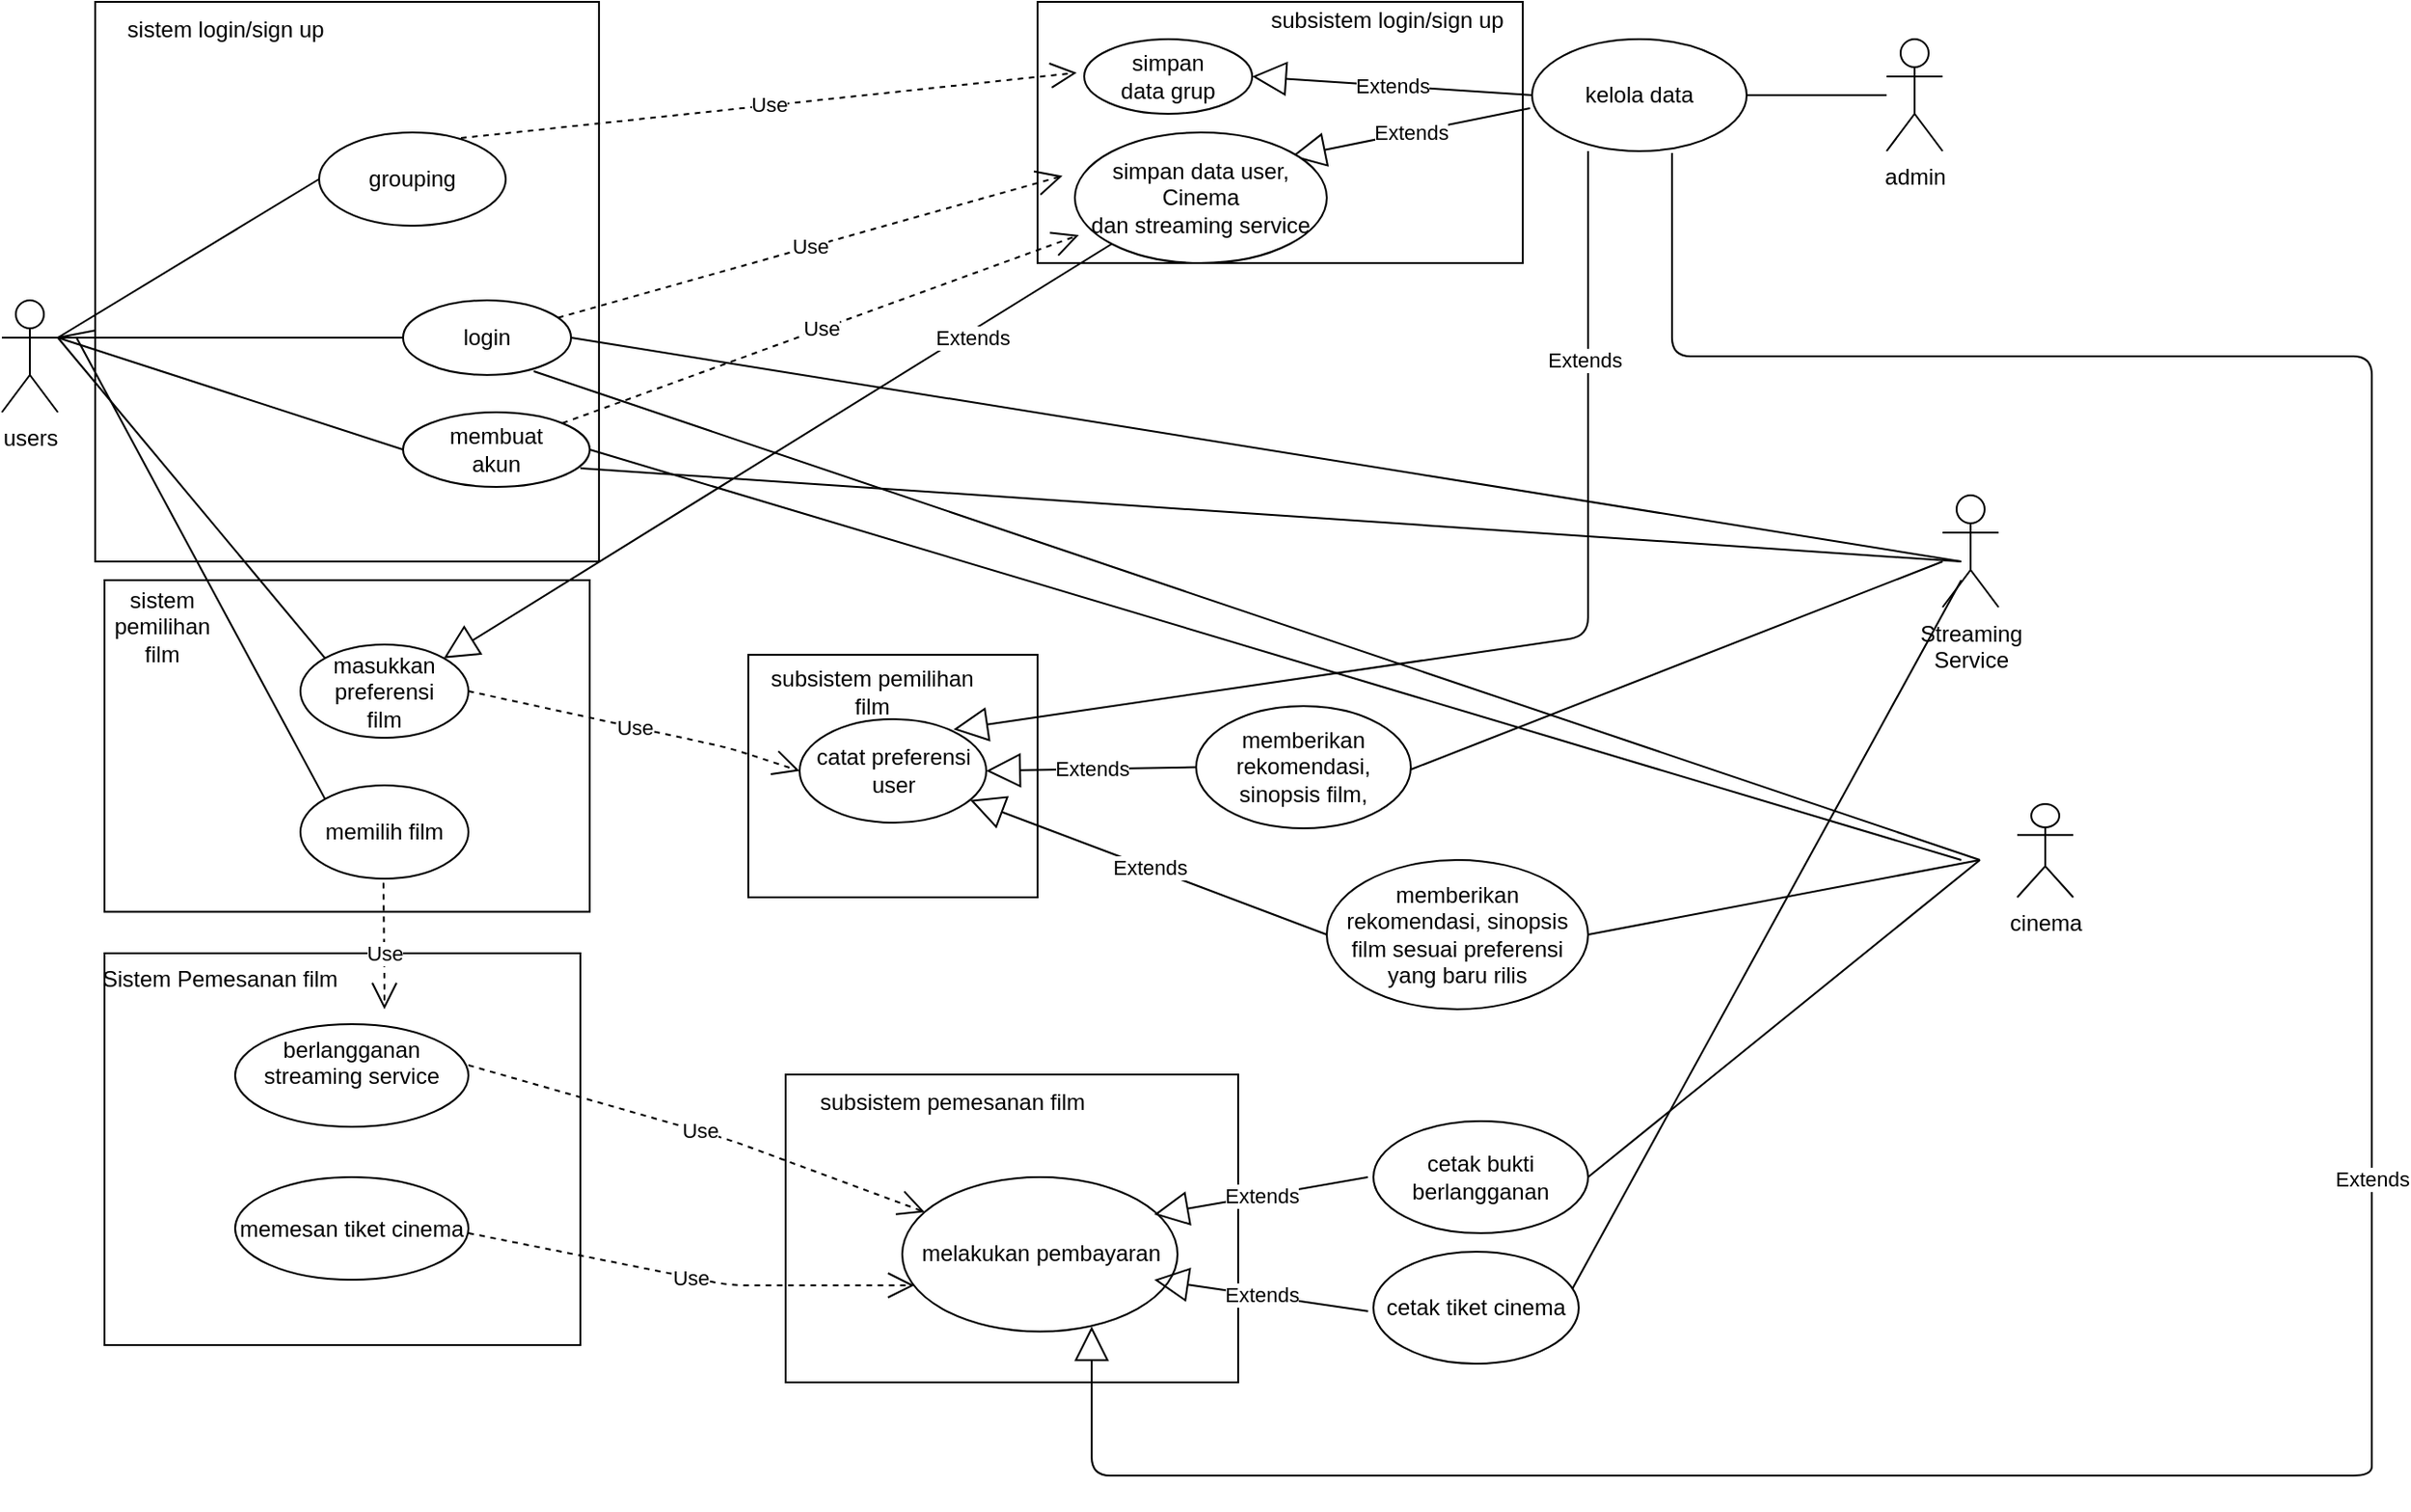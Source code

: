 <mxfile version="14.6.9" type="device" pages="2"><diagram id="-fPucjShoRON6gbRqWF9" name="Page-1"><mxGraphModel dx="1210" dy="608" grid="1" gridSize="10" guides="1" tooltips="1" connect="1" arrows="1" fold="1" page="1" pageScale="1" pageWidth="4681" pageHeight="3300" background="#ffffff" math="0" shadow="0"><root><mxCell id="0"/><mxCell id="1" parent="0"/><mxCell id="y4eWcsM2fnjo9zmoacqh-1" value="users" style="shape=umlActor;verticalLabelPosition=bottom;verticalAlign=top;html=1;outlineConnect=0;" parent="1" vertex="1"><mxGeometry x="380" y="490" width="30" height="60" as="geometry"/></mxCell><mxCell id="y4eWcsM2fnjo9zmoacqh-2" value="" style="rounded=0;whiteSpace=wrap;html=1;" parent="1" vertex="1"><mxGeometry x="430" y="330" width="270" height="300" as="geometry"/></mxCell><mxCell id="y4eWcsM2fnjo9zmoacqh-3" value="sistem login/sign up" style="text;html=1;strokeColor=none;fillColor=none;align=center;verticalAlign=middle;whiteSpace=wrap;rounded=0;" parent="1" vertex="1"><mxGeometry x="430" y="340" width="140" height="10" as="geometry"/></mxCell><mxCell id="y4eWcsM2fnjo9zmoacqh-6" value="login" style="ellipse;whiteSpace=wrap;html=1;" parent="1" vertex="1"><mxGeometry x="595" y="490" width="90" height="40" as="geometry"/></mxCell><mxCell id="y4eWcsM2fnjo9zmoacqh-8" value="&lt;div&gt;membuat &lt;br&gt;&lt;/div&gt;&lt;div&gt;akun&lt;br&gt;&lt;/div&gt;" style="ellipse;whiteSpace=wrap;html=1;" parent="1" vertex="1"><mxGeometry x="595" y="550" width="100" height="40" as="geometry"/></mxCell><mxCell id="y4eWcsM2fnjo9zmoacqh-14" value="" style="endArrow=none;html=1;exitX=1;exitY=0.333;exitDx=0;exitDy=0;exitPerimeter=0;entryX=0;entryY=0.5;entryDx=0;entryDy=0;" parent="1" source="y4eWcsM2fnjo9zmoacqh-1" target="y4eWcsM2fnjo9zmoacqh-6" edge="1"><mxGeometry width="50" height="50" relative="1" as="geometry"><mxPoint x="540" y="500" as="sourcePoint"/><mxPoint x="590" y="450" as="targetPoint"/></mxGeometry></mxCell><mxCell id="y4eWcsM2fnjo9zmoacqh-16" value="" style="endArrow=none;html=1;entryX=0;entryY=0.5;entryDx=0;entryDy=0;" parent="1" target="y4eWcsM2fnjo9zmoacqh-8" edge="1"><mxGeometry width="50" height="50" relative="1" as="geometry"><mxPoint x="410" y="510" as="sourcePoint"/><mxPoint x="600" y="510" as="targetPoint"/></mxGeometry></mxCell><mxCell id="y4eWcsM2fnjo9zmoacqh-20" value="" style="rounded=0;whiteSpace=wrap;html=1;" parent="1" vertex="1"><mxGeometry x="935" y="330" width="260" height="140" as="geometry"/></mxCell><mxCell id="y4eWcsM2fnjo9zmoacqh-23" value="Use" style="endArrow=open;endSize=12;dashed=1;html=1;entryX=0.025;entryY=0.333;entryDx=0;entryDy=0;entryPerimeter=0;" parent="1" source="y4eWcsM2fnjo9zmoacqh-6" edge="1"><mxGeometry width="160" relative="1" as="geometry"><mxPoint x="680" y="430" as="sourcePoint"/><mxPoint x="948.375" y="423.31" as="targetPoint"/></mxGeometry></mxCell><mxCell id="y4eWcsM2fnjo9zmoacqh-24" value="" style="html=1;" parent="1" vertex="1"><mxGeometry x="780" y="680" width="155" height="130" as="geometry"/></mxCell><mxCell id="y4eWcsM2fnjo9zmoacqh-27" value="admin" style="shape=umlActor;verticalLabelPosition=bottom;verticalAlign=top;html=1;outlineConnect=0;" parent="1" vertex="1"><mxGeometry x="1390" y="350" width="30" height="60" as="geometry"/></mxCell><mxCell id="y4eWcsM2fnjo9zmoacqh-32" value="Use" style="endArrow=open;endSize=12;dashed=1;html=1;exitX=1;exitY=0;exitDx=0;exitDy=0;" parent="1" source="y4eWcsM2fnjo9zmoacqh-8" edge="1"><mxGeometry width="160" relative="1" as="geometry"><mxPoint x="700" y="490" as="sourcePoint"/><mxPoint x="957.126" y="455.015" as="targetPoint"/></mxGeometry></mxCell><mxCell id="y4eWcsM2fnjo9zmoacqh-34" value="&lt;div&gt;catat preferensi&lt;/div&gt;&lt;div&gt;user&lt;br&gt;&lt;/div&gt;" style="ellipse;whiteSpace=wrap;html=1;" parent="1" vertex="1"><mxGeometry x="807.5" y="714.5" width="100" height="55.5" as="geometry"/></mxCell><mxCell id="y4eWcsM2fnjo9zmoacqh-38" value="cinema" style="shape=umlActor;verticalLabelPosition=bottom;verticalAlign=top;html=1;outlineConnect=0;" parent="1" vertex="1"><mxGeometry x="1460" y="760" width="30" height="50" as="geometry"/></mxCell><mxCell id="y4eWcsM2fnjo9zmoacqh-41" value="" style="endArrow=none;html=1;entryX=0.778;entryY=0.95;entryDx=0;entryDy=0;entryPerimeter=0;" parent="1" target="y4eWcsM2fnjo9zmoacqh-6" edge="1"><mxGeometry width="50" height="50" relative="1" as="geometry"><mxPoint x="1440" y="790" as="sourcePoint"/><mxPoint x="952.5" y="590" as="targetPoint"/></mxGeometry></mxCell><mxCell id="y4eWcsM2fnjo9zmoacqh-42" value="" style="endArrow=none;html=1;exitX=1;exitY=0.5;exitDx=0;exitDy=0;" parent="1" source="y4eWcsM2fnjo9zmoacqh-6" edge="1"><mxGeometry width="50" height="50" relative="1" as="geometry"><mxPoint x="680" y="445" as="sourcePoint"/><mxPoint x="1430" y="630" as="targetPoint"/></mxGeometry></mxCell><mxCell id="y4eWcsM2fnjo9zmoacqh-54" value="Extends" style="endArrow=block;endSize=16;endFill=0;html=1;exitX=0;exitY=0.5;exitDx=0;exitDy=0;entryX=1;entryY=0.5;entryDx=0;entryDy=0;" parent="1" source="y4eWcsM2fnjo9zmoacqh-59" target="y4eWcsM2fnjo9zmoacqh-34" edge="1"><mxGeometry width="160" relative="1" as="geometry"><mxPoint x="1055.95" y="708.02" as="sourcePoint"/><mxPoint x="980" y="620" as="targetPoint"/></mxGeometry></mxCell><mxCell id="y4eWcsM2fnjo9zmoacqh-55" value="Extends" style="endArrow=block;endSize=16;endFill=0;html=1;exitX=0;exitY=0.5;exitDx=0;exitDy=0;" parent="1" source="y4eWcsM2fnjo9zmoacqh-58" target="y4eWcsM2fnjo9zmoacqh-34" edge="1"><mxGeometry width="160" relative="1" as="geometry"><mxPoint x="830" y="819.977" as="sourcePoint"/><mxPoint x="890" y="709.999" as="targetPoint"/></mxGeometry></mxCell><mxCell id="y4eWcsM2fnjo9zmoacqh-57" value="" style="endArrow=none;html=1;" parent="1" edge="1"><mxGeometry width="50" height="50" relative="1" as="geometry"><mxPoint x="1230" y="830" as="sourcePoint"/><mxPoint x="1440" y="790" as="targetPoint"/></mxGeometry></mxCell><mxCell id="y4eWcsM2fnjo9zmoacqh-58" value="memberikan rekomendasi, sinopsis film sesuai preferensi yang baru rilis" style="ellipse;whiteSpace=wrap;html=1;" parent="1" vertex="1"><mxGeometry x="1090" y="790" width="140" height="80" as="geometry"/></mxCell><mxCell id="y4eWcsM2fnjo9zmoacqh-59" value="memberikan rekomendasi, sinopsis film," style="ellipse;whiteSpace=wrap;html=1;" parent="1" vertex="1"><mxGeometry x="1020" y="707.5" width="115" height="65.5" as="geometry"/></mxCell><mxCell id="y4eWcsM2fnjo9zmoacqh-61" value="" style="endArrow=none;html=1;" parent="1" target="y4eWcsM2fnjo9zmoacqh-2" edge="1"><mxGeometry width="50" height="50" relative="1" as="geometry"><mxPoint x="410" y="510" as="sourcePoint"/><mxPoint x="460" y="460" as="targetPoint"/></mxGeometry></mxCell><mxCell id="y4eWcsM2fnjo9zmoacqh-62" value="grouping" style="ellipse;whiteSpace=wrap;html=1;" parent="1" vertex="1"><mxGeometry x="550" y="400" width="100" height="50" as="geometry"/></mxCell><mxCell id="y4eWcsM2fnjo9zmoacqh-63" value="" style="endArrow=none;html=1;entryX=0;entryY=0.5;entryDx=0;entryDy=0;" parent="1" target="y4eWcsM2fnjo9zmoacqh-62" edge="1"><mxGeometry width="50" height="50" relative="1" as="geometry"><mxPoint x="410" y="510" as="sourcePoint"/><mxPoint x="460" y="460" as="targetPoint"/></mxGeometry></mxCell><mxCell id="y4eWcsM2fnjo9zmoacqh-64" value="Use" style="endArrow=open;endSize=12;dashed=1;html=1;entryX=0.05;entryY=0.3;entryDx=0;entryDy=0;exitX=0.76;exitY=0.06;exitDx=0;exitDy=0;exitPerimeter=0;entryPerimeter=0;" parent="1" source="y4eWcsM2fnjo9zmoacqh-62" edge="1"><mxGeometry width="160" relative="1" as="geometry"><mxPoint x="672.076" y="502.572" as="sourcePoint"/><mxPoint x="956" y="368" as="targetPoint"/></mxGeometry></mxCell><mxCell id="y4eWcsM2fnjo9zmoacqh-65" value="subsistem login/sign up" style="text;html=1;strokeColor=none;fillColor=none;align=center;verticalAlign=middle;whiteSpace=wrap;rounded=0;" parent="1" vertex="1"><mxGeometry x="1050" y="330" width="145" height="20" as="geometry"/></mxCell><mxCell id="y4eWcsM2fnjo9zmoacqh-66" value="subsistem pemilihan film" style="text;html=1;strokeColor=none;fillColor=none;align=center;verticalAlign=middle;whiteSpace=wrap;rounded=0;" parent="1" vertex="1"><mxGeometry x="785" y="689.5" width="122.5" height="20" as="geometry"/></mxCell><mxCell id="CcwiCBmA-Pu0Q1V1J-YG-1" value="" style="rounded=0;whiteSpace=wrap;html=1;" parent="1" vertex="1"><mxGeometry x="435" y="640" width="260" height="177.75" as="geometry"/></mxCell><mxCell id="CcwiCBmA-Pu0Q1V1J-YG-5" value="&lt;div&gt;masukkan preferensi &lt;br&gt;&lt;/div&gt;&lt;div&gt;film&lt;br&gt;&lt;/div&gt;" style="ellipse;whiteSpace=wrap;html=1;" parent="1" vertex="1"><mxGeometry x="540" y="674.5" width="90" height="50" as="geometry"/></mxCell><mxCell id="CcwiCBmA-Pu0Q1V1J-YG-6" value="" style="endArrow=none;html=1;exitX=1;exitY=0.333;exitDx=0;exitDy=0;exitPerimeter=0;entryX=0;entryY=0;entryDx=0;entryDy=0;" parent="1" target="CcwiCBmA-Pu0Q1V1J-YG-5" edge="1"><mxGeometry width="50" height="50" relative="1" as="geometry"><mxPoint x="410" y="510" as="sourcePoint"/><mxPoint x="595" y="677.25" as="targetPoint"/></mxGeometry></mxCell><mxCell id="CcwiCBmA-Pu0Q1V1J-YG-7" value="Use" style="endArrow=open;endSize=12;dashed=1;html=1;exitX=1;exitY=0.5;exitDx=0;exitDy=0;entryX=0;entryY=0.5;entryDx=0;entryDy=0;" parent="1" source="CcwiCBmA-Pu0Q1V1J-YG-5" target="y4eWcsM2fnjo9zmoacqh-34" edge="1"><mxGeometry width="160" relative="1" as="geometry"><mxPoint x="685" y="677.25" as="sourcePoint"/><mxPoint x="821.5" y="666.488" as="targetPoint"/><Array as="points"><mxPoint x="770" y="730"/></Array></mxGeometry></mxCell><mxCell id="CcwiCBmA-Pu0Q1V1J-YG-8" value="&lt;div&gt;sistem &lt;br&gt;&lt;/div&gt;&lt;div&gt;pemilihan &lt;br&gt;&lt;/div&gt;&lt;div&gt;film&lt;br&gt;&lt;/div&gt;" style="text;html=1;strokeColor=none;fillColor=none;align=center;verticalAlign=middle;whiteSpace=wrap;rounded=0;" parent="1" vertex="1"><mxGeometry x="446" y="654.5" width="40" height="20" as="geometry"/></mxCell><mxCell id="CcwiCBmA-Pu0Q1V1J-YG-9" value="" style="endArrow=none;html=1;exitX=0;exitY=0;exitDx=0;exitDy=0;" parent="1" source="CcwiCBmA-Pu0Q1V1J-YG-10" edge="1"><mxGeometry width="50" height="50" relative="1" as="geometry"><mxPoint x="370" y="560" as="sourcePoint"/><mxPoint x="420" y="510" as="targetPoint"/></mxGeometry></mxCell><mxCell id="CcwiCBmA-Pu0Q1V1J-YG-10" value="memilih film" style="ellipse;whiteSpace=wrap;html=1;" parent="1" vertex="1"><mxGeometry x="540" y="750" width="90" height="50" as="geometry"/></mxCell><mxCell id="CcwiCBmA-Pu0Q1V1J-YG-11" value="kelola data" style="ellipse;whiteSpace=wrap;html=1;" parent="1" vertex="1"><mxGeometry x="1200" y="350" width="115" height="60" as="geometry"/></mxCell><mxCell id="CcwiCBmA-Pu0Q1V1J-YG-13" value="Extends" style="endArrow=block;endSize=16;endFill=0;html=1;exitX=0;exitY=0.5;exitDx=0;exitDy=0;entryX=1;entryY=0.5;entryDx=0;entryDy=0;" parent="1" source="CcwiCBmA-Pu0Q1V1J-YG-11" target="CcwiCBmA-Pu0Q1V1J-YG-22" edge="1"><mxGeometry width="160" relative="1" as="geometry"><mxPoint x="970" y="379.5" as="sourcePoint"/><mxPoint x="1070" y="380" as="targetPoint"/></mxGeometry></mxCell><mxCell id="CcwiCBmA-Pu0Q1V1J-YG-15" value="" style="endArrow=none;html=1;entryX=1;entryY=0.5;entryDx=0;entryDy=0;" parent="1" target="y4eWcsM2fnjo9zmoacqh-8" edge="1"><mxGeometry width="50" height="50" relative="1" as="geometry"><mxPoint x="1430" y="790" as="sourcePoint"/><mxPoint x="695" y="520" as="targetPoint"/></mxGeometry></mxCell><mxCell id="CcwiCBmA-Pu0Q1V1J-YG-17" value="" style="endArrow=none;html=1;exitX=0.95;exitY=0.75;exitDx=0;exitDy=0;exitPerimeter=0;" parent="1" source="y4eWcsM2fnjo9zmoacqh-8" edge="1"><mxGeometry width="50" height="50" relative="1" as="geometry"><mxPoint x="650" y="438" as="sourcePoint"/><mxPoint x="1430" y="630" as="targetPoint"/></mxGeometry></mxCell><mxCell id="CcwiCBmA-Pu0Q1V1J-YG-19" value="Extends" style="endArrow=block;endSize=16;endFill=0;html=1;exitX=1.015;exitY=0.407;exitDx=0;exitDy=0;exitPerimeter=0;entryX=0.789;entryY=0.075;entryDx=0;entryDy=0;entryPerimeter=0;" parent="1" source="y4eWcsM2fnjo9zmoacqh-20" edge="1"><mxGeometry width="160" relative="1" as="geometry"><mxPoint x="1185.39" y="410" as="sourcePoint"/><mxPoint x="1071.01" y="413" as="targetPoint"/></mxGeometry></mxCell><mxCell id="CcwiCBmA-Pu0Q1V1J-YG-22" value="&lt;div&gt;simpan &lt;br&gt;&lt;/div&gt;&lt;div&gt;data grup&lt;br&gt;&lt;/div&gt;" style="ellipse;whiteSpace=wrap;html=1;" parent="1" vertex="1"><mxGeometry x="960" y="350" width="90" height="40" as="geometry"/></mxCell><mxCell id="CcwiCBmA-Pu0Q1V1J-YG-24" value="&lt;div&gt;simpan data user, Cinema&lt;/div&gt;&lt;div&gt;dan streaming service&lt;br&gt;&lt;/div&gt;" style="ellipse;whiteSpace=wrap;html=1;" parent="1" vertex="1"><mxGeometry x="955" y="400" width="135" height="70" as="geometry"/></mxCell><mxCell id="HHLXT_ssZAGrr7GgQ4IR-2" value="Extends" style="endArrow=block;endSize=16;endFill=0;html=1;entryX=1;entryY=0;entryDx=0;entryDy=0;exitX=0;exitY=1;exitDx=0;exitDy=0;" parent="1" source="CcwiCBmA-Pu0Q1V1J-YG-24" target="CcwiCBmA-Pu0Q1V1J-YG-5" edge="1"><mxGeometry x="-0.572" y="3" width="160" relative="1" as="geometry"><mxPoint x="820" y="600" as="sourcePoint"/><mxPoint x="980" y="600" as="targetPoint"/><mxPoint as="offset"/></mxGeometry></mxCell><mxCell id="QUXF-CNO2QcZlaZTkQ8w-2" value="&lt;div&gt;Streaming&lt;/div&gt;&lt;div&gt;Service&lt;br&gt;&lt;/div&gt;" style="shape=umlActor;verticalLabelPosition=bottom;verticalAlign=top;html=1;outlineConnect=0;" parent="1" vertex="1"><mxGeometry x="1420" y="594.5" width="30" height="60" as="geometry"/></mxCell><mxCell id="QUXF-CNO2QcZlaZTkQ8w-6" value="" style="endArrow=none;html=1;exitX=1.014;exitY=0.65;exitDx=0;exitDy=0;exitPerimeter=0;" parent="1" edge="1"><mxGeometry width="50" height="50" relative="1" as="geometry"><mxPoint x="1135" y="741.5" as="sourcePoint"/><mxPoint x="1420" y="630" as="targetPoint"/></mxGeometry></mxCell><mxCell id="QUXF-CNO2QcZlaZTkQ8w-8" value="" style="rounded=0;whiteSpace=wrap;html=1;" parent="1" vertex="1"><mxGeometry x="435" y="840" width="255" height="210" as="geometry"/></mxCell><mxCell id="QUXF-CNO2QcZlaZTkQ8w-9" value="Sistem Pemesanan film" style="text;html=1;strokeColor=none;fillColor=none;align=center;verticalAlign=middle;whiteSpace=wrap;rounded=0;" parent="1" vertex="1"><mxGeometry x="430" y="844" width="134" height="20" as="geometry"/></mxCell><mxCell id="QUXF-CNO2QcZlaZTkQ8w-10" value="&#xA;berlangganan streaming service&#xA;&#xA;" style="ellipse;whiteSpace=wrap;html=1;" parent="1" vertex="1"><mxGeometry x="505" y="878" width="125" height="55" as="geometry"/></mxCell><mxCell id="QUXF-CNO2QcZlaZTkQ8w-11" value="memesan tiket cinema" style="ellipse;whiteSpace=wrap;html=1;" parent="1" vertex="1"><mxGeometry x="505" y="960" width="125" height="55" as="geometry"/></mxCell><mxCell id="QUXF-CNO2QcZlaZTkQ8w-18" value="Use" style="endArrow=open;endSize=12;dashed=1;html=1;exitX=1;exitY=0.5;exitDx=0;exitDy=0;" parent="1" edge="1"><mxGeometry x="0.114" width="160" relative="1" as="geometry"><mxPoint x="584.5" y="802.25" as="sourcePoint"/><mxPoint x="585" y="870" as="targetPoint"/><Array as="points"><mxPoint x="585" y="855"/></Array><mxPoint as="offset"/></mxGeometry></mxCell><mxCell id="QUXF-CNO2QcZlaZTkQ8w-19" value="" style="rounded=0;whiteSpace=wrap;html=1;" parent="1" vertex="1"><mxGeometry x="800" y="905" width="242.5" height="165" as="geometry"/></mxCell><mxCell id="s6sxvmCWmencP_8Q-gVK-1" value="melakukan pembayaran " style="ellipse;whiteSpace=wrap;html=1;" parent="1" vertex="1"><mxGeometry x="862.5" y="960" width="147.5" height="82.75" as="geometry"/></mxCell><mxCell id="s6sxvmCWmencP_8Q-gVK-2" value="Use" style="endArrow=open;endSize=12;dashed=1;html=1;exitX=1;exitY=0.5;exitDx=0;exitDy=0;entryX=0.044;entryY=0.701;entryDx=0;entryDy=0;entryPerimeter=0;" parent="1" target="s6sxvmCWmencP_8Q-gVK-1" edge="1"><mxGeometry width="160" relative="1" as="geometry"><mxPoint x="630" y="990" as="sourcePoint"/><mxPoint x="862" y="1036" as="targetPoint"/><Array as="points"><mxPoint x="770" y="1018"/></Array></mxGeometry></mxCell><mxCell id="s6sxvmCWmencP_8Q-gVK-3" value="Use" style="endArrow=open;endSize=12;dashed=1;html=1;exitX=1;exitY=0.5;exitDx=0;exitDy=0;" parent="1" edge="1"><mxGeometry width="160" relative="1" as="geometry"><mxPoint x="630" y="900" as="sourcePoint"/><mxPoint x="874.556" y="978.704" as="targetPoint"/><Array as="points"><mxPoint x="770" y="940"/></Array></mxGeometry></mxCell><mxCell id="s6sxvmCWmencP_8Q-gVK-8" value="Extends" style="endArrow=block;endSize=16;endFill=0;html=1;exitX=0.064;exitY=0.75;exitDx=0;exitDy=0;entryX=1;entryY=0.5;entryDx=0;entryDy=0;exitPerimeter=0;" parent="1" edge="1"><mxGeometry width="160" relative="1" as="geometry"><mxPoint x="1112.04" y="960" as="sourcePoint"/><mxPoint x="997.5" y="980" as="targetPoint"/></mxGeometry></mxCell><mxCell id="s6sxvmCWmencP_8Q-gVK-9" value="Extends" style="endArrow=block;endSize=16;endFill=0;html=1;entryX=1;entryY=0.5;entryDx=0;entryDy=0;" parent="1" edge="1"><mxGeometry width="160" relative="1" as="geometry"><mxPoint x="1112.156" y="1031.861" as="sourcePoint"/><mxPoint x="997.5" y="1015" as="targetPoint"/></mxGeometry></mxCell><mxCell id="s6sxvmCWmencP_8Q-gVK-11" value="" style="endArrow=none;html=1;exitX=0.965;exitY=0.183;exitDx=0;exitDy=0;exitPerimeter=0;" parent="1" edge="1"><mxGeometry width="50" height="50" relative="1" as="geometry"><mxPoint x="1220.975" y="1020.98" as="sourcePoint"/><mxPoint x="1430" y="640" as="targetPoint"/></mxGeometry></mxCell><mxCell id="s6sxvmCWmencP_8Q-gVK-12" value="cetak bukti berlangganan" style="ellipse;whiteSpace=wrap;html=1;" parent="1" vertex="1"><mxGeometry x="1115" y="930" width="115" height="60" as="geometry"/></mxCell><mxCell id="s6sxvmCWmencP_8Q-gVK-13" value="cetak tiket cinema" style="ellipse;whiteSpace=wrap;html=1;" parent="1" vertex="1"><mxGeometry x="1115" y="1000" width="110" height="60" as="geometry"/></mxCell><mxCell id="s6sxvmCWmencP_8Q-gVK-14" value="" style="endArrow=none;html=1;exitX=1;exitY=0.5;exitDx=0;exitDy=0;" parent="1" source="s6sxvmCWmencP_8Q-gVK-12" edge="1"><mxGeometry width="50" height="50" relative="1" as="geometry"><mxPoint x="1150" y="901.5" as="sourcePoint"/><mxPoint x="1440" y="790" as="targetPoint"/></mxGeometry></mxCell><mxCell id="s6sxvmCWmencP_8Q-gVK-15" value="subsistem pemesanan film" style="text;html=1;strokeColor=none;fillColor=none;align=center;verticalAlign=middle;whiteSpace=wrap;rounded=0;" parent="1" vertex="1"><mxGeometry x="807.5" y="910" width="162.5" height="20" as="geometry"/></mxCell><mxCell id="lf4l_Ed9WS6VwhfspQiJ-2" value="" style="endArrow=none;html=1;entryX=1;entryY=0.5;entryDx=0;entryDy=0;" parent="1" source="y4eWcsM2fnjo9zmoacqh-27" target="CcwiCBmA-Pu0Q1V1J-YG-11" edge="1"><mxGeometry width="50" height="50" relative="1" as="geometry"><mxPoint x="870" y="720" as="sourcePoint"/><mxPoint x="920" y="670" as="targetPoint"/></mxGeometry></mxCell><mxCell id="lf4l_Ed9WS6VwhfspQiJ-6" value="Extends" style="endArrow=block;endSize=16;endFill=0;html=1;exitX=0.261;exitY=1;exitDx=0;exitDy=0;exitPerimeter=0;" parent="1" source="CcwiCBmA-Pu0Q1V1J-YG-11" edge="1"><mxGeometry x="-0.628" y="-2" width="160" relative="1" as="geometry"><mxPoint x="820" y="650" as="sourcePoint"/><mxPoint x="890" y="720" as="targetPoint"/><Array as="points"><mxPoint x="1230" y="670"/></Array><mxPoint as="offset"/></mxGeometry></mxCell><mxCell id="lf4l_Ed9WS6VwhfspQiJ-7" value="Extends" style="endArrow=block;endSize=16;endFill=0;html=1;exitX=0.652;exitY=1.017;exitDx=0;exitDy=0;exitPerimeter=0;" parent="1" source="CcwiCBmA-Pu0Q1V1J-YG-11" edge="1"><mxGeometry width="160" relative="1" as="geometry"><mxPoint x="820" y="650" as="sourcePoint"/><mxPoint x="964" y="1040" as="targetPoint"/><Array as="points"><mxPoint x="1275" y="520"/><mxPoint x="1650" y="520"/><mxPoint x="1650" y="1100"/><mxPoint x="1650" y="1120"/><mxPoint x="964" y="1120"/></Array></mxGeometry></mxCell></root></mxGraphModel></diagram><diagram id="xPP5URcIVkFTjehRHCm-" name="Page-2"><mxGraphModel dx="1210" dy="608" grid="1" gridSize="10" guides="1" tooltips="1" connect="1" arrows="1" fold="1" page="1" pageScale="1" pageWidth="3300" pageHeight="4681" math="0" shadow="0"><root><mxCell id="n68Bn2_uokmqelLOWK9d-0"/><mxCell id="n68Bn2_uokmqelLOWK9d-1" parent="n68Bn2_uokmqelLOWK9d-0"/><mxCell id="TafkLcAN48GYEyv94zUq-0" value="user" style="shape=umlActor;verticalLabelPosition=bottom;verticalAlign=top;html=1;outlineConnect=0;" vertex="1" parent="n68Bn2_uokmqelLOWK9d-1"><mxGeometry x="260" y="310" width="30" height="60" as="geometry"/></mxCell><mxCell id="TafkLcAN48GYEyv94zUq-1" value="" style="rounded=0;whiteSpace=wrap;html=1;" vertex="1" parent="n68Bn2_uokmqelLOWK9d-1"><mxGeometry x="380" y="80" width="230" height="580" as="geometry"/></mxCell><mxCell id="TafkLcAN48GYEyv94zUq-2" value="mengelola data" style="ellipse;whiteSpace=wrap;html=1;" vertex="1" parent="n68Bn2_uokmqelLOWK9d-1"><mxGeometry x="440" y="125" width="110" height="50" as="geometry"/></mxCell><mxCell id="TafkLcAN48GYEyv94zUq-3" value="admin" style="shape=umlActor;verticalLabelPosition=bottom;verticalAlign=top;html=1;outlineConnect=0;" vertex="1" parent="n68Bn2_uokmqelLOWK9d-1"><mxGeometry x="660" y="120" width="30" height="60" as="geometry"/></mxCell><mxCell id="TafkLcAN48GYEyv94zUq-4" value="cinema" style="shape=umlActor;verticalLabelPosition=bottom;verticalAlign=top;html=1;outlineConnect=0;" vertex="1" parent="n68Bn2_uokmqelLOWK9d-1"><mxGeometry x="660" y="250" width="30" height="60" as="geometry"/></mxCell><mxCell id="TafkLcAN48GYEyv94zUq-5" value="streaming service" style="shape=umlActor;verticalLabelPosition=bottom;verticalAlign=top;html=1;outlineConnect=0;" vertex="1" parent="n68Bn2_uokmqelLOWK9d-1"><mxGeometry x="660" y="370" width="30" height="60" as="geometry"/></mxCell><mxCell id="TafkLcAN48GYEyv94zUq-7" value="grouping" style="ellipse;whiteSpace=wrap;html=1;" vertex="1" parent="n68Bn2_uokmqelLOWK9d-1"><mxGeometry x="440" y="190" width="110" height="50" as="geometry"/></mxCell><mxCell id="TafkLcAN48GYEyv94zUq-8" value="login" style="ellipse;whiteSpace=wrap;html=1;" vertex="1" parent="n68Bn2_uokmqelLOWK9d-1"><mxGeometry x="440" y="355" width="110" height="50" as="geometry"/></mxCell><mxCell id="TafkLcAN48GYEyv94zUq-9" value="membuat akun" style="ellipse;whiteSpace=wrap;html=1;" vertex="1" parent="n68Bn2_uokmqelLOWK9d-1"><mxGeometry x="440" y="274" width="110" height="50" as="geometry"/></mxCell><mxCell id="TafkLcAN48GYEyv94zUq-10" value="memasukkan preferensi" style="ellipse;whiteSpace=wrap;html=1;" vertex="1" parent="n68Bn2_uokmqelLOWK9d-1"><mxGeometry x="440" y="430" width="110" height="50" as="geometry"/></mxCell><mxCell id="TafkLcAN48GYEyv94zUq-11" value="memilih film" style="ellipse;whiteSpace=wrap;html=1;" vertex="1" parent="n68Bn2_uokmqelLOWK9d-1"><mxGeometry x="440" y="510" width="110" height="50" as="geometry"/></mxCell><mxCell id="TafkLcAN48GYEyv94zUq-12" value="memesan film" style="ellipse;whiteSpace=wrap;html=1;" vertex="1" parent="n68Bn2_uokmqelLOWK9d-1"><mxGeometry x="440" y="580" width="110" height="50" as="geometry"/></mxCell><mxCell id="TafkLcAN48GYEyv94zUq-13" value="" style="endArrow=none;html=1;entryX=0;entryY=0.5;entryDx=0;entryDy=0;" edge="1" parent="n68Bn2_uokmqelLOWK9d-1" target="TafkLcAN48GYEyv94zUq-7"><mxGeometry width="50" height="50" relative="1" as="geometry"><mxPoint x="300" y="340" as="sourcePoint"/><mxPoint x="350" y="290" as="targetPoint"/></mxGeometry></mxCell><mxCell id="TafkLcAN48GYEyv94zUq-14" value="" style="endArrow=none;html=1;entryX=0;entryY=0.5;entryDx=0;entryDy=0;" edge="1" parent="n68Bn2_uokmqelLOWK9d-1" target="TafkLcAN48GYEyv94zUq-9"><mxGeometry width="50" height="50" relative="1" as="geometry"><mxPoint x="300" y="340" as="sourcePoint"/><mxPoint x="350" y="290" as="targetPoint"/></mxGeometry></mxCell><mxCell id="TafkLcAN48GYEyv94zUq-15" value="" style="endArrow=none;html=1;entryX=0;entryY=0.5;entryDx=0;entryDy=0;" edge="1" parent="n68Bn2_uokmqelLOWK9d-1" target="TafkLcAN48GYEyv94zUq-8"><mxGeometry width="50" height="50" relative="1" as="geometry"><mxPoint x="300" y="340" as="sourcePoint"/><mxPoint x="350" y="290" as="targetPoint"/></mxGeometry></mxCell><mxCell id="TafkLcAN48GYEyv94zUq-16" value="" style="endArrow=none;html=1;entryX=0;entryY=0.5;entryDx=0;entryDy=0;" edge="1" parent="n68Bn2_uokmqelLOWK9d-1" target="TafkLcAN48GYEyv94zUq-10"><mxGeometry width="50" height="50" relative="1" as="geometry"><mxPoint x="300" y="340" as="sourcePoint"/><mxPoint x="640" y="380" as="targetPoint"/></mxGeometry></mxCell><mxCell id="TafkLcAN48GYEyv94zUq-17" value="" style="endArrow=none;html=1;entryX=0;entryY=0.5;entryDx=0;entryDy=0;" edge="1" parent="n68Bn2_uokmqelLOWK9d-1" target="TafkLcAN48GYEyv94zUq-11"><mxGeometry width="50" height="50" relative="1" as="geometry"><mxPoint x="300" y="340" as="sourcePoint"/><mxPoint x="450" y="465" as="targetPoint"/></mxGeometry></mxCell><mxCell id="TafkLcAN48GYEyv94zUq-18" value="" style="endArrow=none;html=1;entryX=0;entryY=0.5;entryDx=0;entryDy=0;" edge="1" parent="n68Bn2_uokmqelLOWK9d-1" target="TafkLcAN48GYEyv94zUq-12"><mxGeometry width="50" height="50" relative="1" as="geometry"><mxPoint x="300" y="340" as="sourcePoint"/><mxPoint x="460" y="475" as="targetPoint"/></mxGeometry></mxCell><mxCell id="TafkLcAN48GYEyv94zUq-20" value="" style="endArrow=none;html=1;exitX=1;exitY=0.5;exitDx=0;exitDy=0;" edge="1" parent="n68Bn2_uokmqelLOWK9d-1" source="TafkLcAN48GYEyv94zUq-2"><mxGeometry width="50" height="50" relative="1" as="geometry"><mxPoint x="610" y="200" as="sourcePoint"/><mxPoint x="660" y="150" as="targetPoint"/></mxGeometry></mxCell><mxCell id="TafkLcAN48GYEyv94zUq-21" value="" style="endArrow=none;html=1;exitX=0.982;exitY=0.7;exitDx=0;exitDy=0;exitPerimeter=0;" edge="1" parent="n68Bn2_uokmqelLOWK9d-1" source="TafkLcAN48GYEyv94zUq-9"><mxGeometry width="50" height="50" relative="1" as="geometry"><mxPoint x="610" y="324" as="sourcePoint"/><mxPoint x="660" y="274" as="targetPoint"/></mxGeometry></mxCell><mxCell id="TafkLcAN48GYEyv94zUq-22" value="" style="endArrow=none;html=1;" edge="1" parent="n68Bn2_uokmqelLOWK9d-1"><mxGeometry width="50" height="50" relative="1" as="geometry"><mxPoint x="549" y="380" as="sourcePoint"/><mxPoint x="660" y="270" as="targetPoint"/></mxGeometry></mxCell><mxCell id="TafkLcAN48GYEyv94zUq-23" value="" style="endArrow=none;html=1;" edge="1" parent="n68Bn2_uokmqelLOWK9d-1"><mxGeometry width="50" height="50" relative="1" as="geometry"><mxPoint x="550" y="310" as="sourcePoint"/><mxPoint x="640" y="410" as="targetPoint"/></mxGeometry></mxCell><mxCell id="TafkLcAN48GYEyv94zUq-24" value="" style="endArrow=none;html=1;" edge="1" parent="n68Bn2_uokmqelLOWK9d-1" source="TafkLcAN48GYEyv94zUq-8"><mxGeometry width="50" height="50" relative="1" as="geometry"><mxPoint x="590" y="430" as="sourcePoint"/><mxPoint x="640" y="410" as="targetPoint"/></mxGeometry></mxCell></root></mxGraphModel></diagram></mxfile>